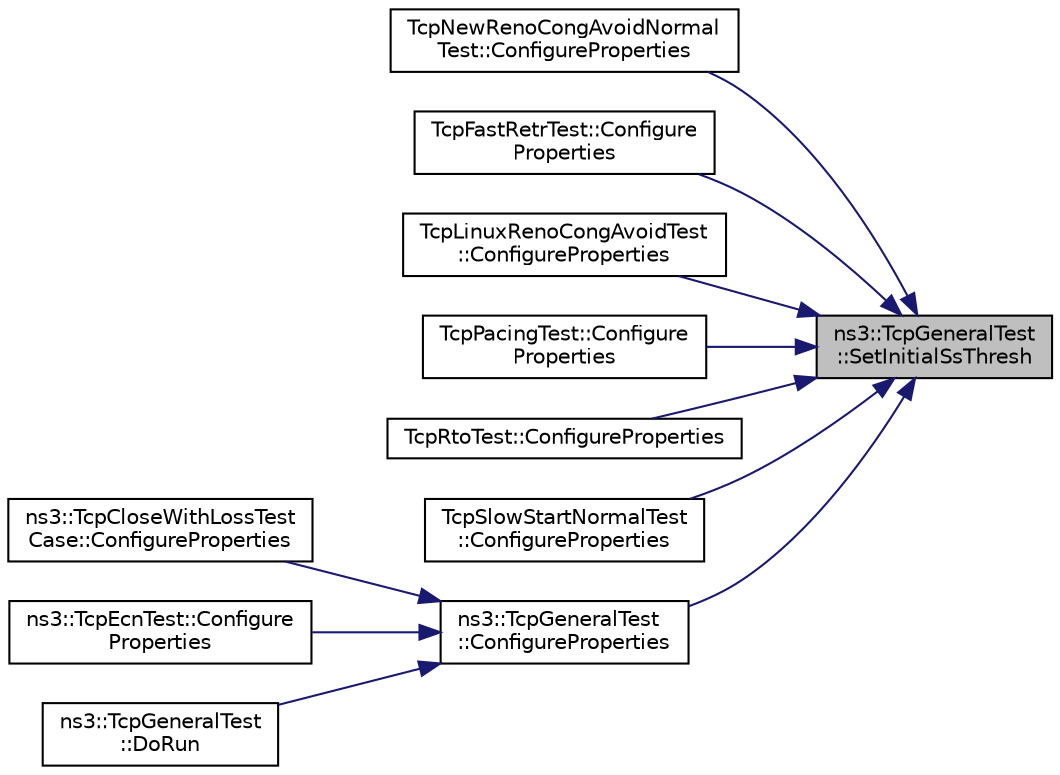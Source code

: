 digraph "ns3::TcpGeneralTest::SetInitialSsThresh"
{
 // LATEX_PDF_SIZE
  edge [fontname="Helvetica",fontsize="10",labelfontname="Helvetica",labelfontsize="10"];
  node [fontname="Helvetica",fontsize="10",shape=record];
  rankdir="RL";
  Node1 [label="ns3::TcpGeneralTest\l::SetInitialSsThresh",height=0.2,width=0.4,color="black", fillcolor="grey75", style="filled", fontcolor="black",tooltip="Forcefully set the initial ssthresh."];
  Node1 -> Node2 [dir="back",color="midnightblue",fontsize="10",style="solid",fontname="Helvetica"];
  Node2 [label="TcpNewRenoCongAvoidNormal\lTest::ConfigureProperties",height=0.2,width=0.4,color="black", fillcolor="white", style="filled",URL="$class_tcp_new_reno_cong_avoid_normal_test.html#a87b014a34cc1f1786736719d1616421b",tooltip="Change the configuration of the socket properties."];
  Node1 -> Node3 [dir="back",color="midnightblue",fontsize="10",style="solid",fontname="Helvetica"];
  Node3 [label="TcpFastRetrTest::Configure\lProperties",height=0.2,width=0.4,color="black", fillcolor="white", style="filled",URL="$class_tcp_fast_retr_test.html#ae5c620c13d9c1c567534aef6f0b5ed15",tooltip="Change the configuration of the socket properties."];
  Node1 -> Node4 [dir="back",color="midnightblue",fontsize="10",style="solid",fontname="Helvetica"];
  Node4 [label="TcpLinuxRenoCongAvoidTest\l::ConfigureProperties",height=0.2,width=0.4,color="black", fillcolor="white", style="filled",URL="$class_tcp_linux_reno_cong_avoid_test.html#abb30c8eaff76150589ce1394536b7f75",tooltip="Change the configuration of the socket properties."];
  Node1 -> Node5 [dir="back",color="midnightblue",fontsize="10",style="solid",fontname="Helvetica"];
  Node5 [label="TcpPacingTest::Configure\lProperties",height=0.2,width=0.4,color="black", fillcolor="white", style="filled",URL="$class_tcp_pacing_test.html#a415a062e3b86ca76efc0c47692926340",tooltip="Change the configuration of the socket properties."];
  Node1 -> Node6 [dir="back",color="midnightblue",fontsize="10",style="solid",fontname="Helvetica"];
  Node6 [label="TcpRtoTest::ConfigureProperties",height=0.2,width=0.4,color="black", fillcolor="white", style="filled",URL="$class_tcp_rto_test.html#ae777449b8b22f9ac512728584647e997",tooltip="Change the configuration of the socket properties."];
  Node1 -> Node7 [dir="back",color="midnightblue",fontsize="10",style="solid",fontname="Helvetica"];
  Node7 [label="TcpSlowStartNormalTest\l::ConfigureProperties",height=0.2,width=0.4,color="black", fillcolor="white", style="filled",URL="$class_tcp_slow_start_normal_test.html#ace9df69a13ac23204d57b6fb036e4af3",tooltip="Change the configuration of the socket properties."];
  Node1 -> Node8 [dir="back",color="midnightblue",fontsize="10",style="solid",fontname="Helvetica"];
  Node8 [label="ns3::TcpGeneralTest\l::ConfigureProperties",height=0.2,width=0.4,color="black", fillcolor="white", style="filled",URL="$classns3_1_1_tcp_general_test.html#a48b3f15add5cb4b3a9906bd5240e64be",tooltip="Change the configuration of the socket properties."];
  Node8 -> Node9 [dir="back",color="midnightblue",fontsize="10",style="solid",fontname="Helvetica"];
  Node9 [label="ns3::TcpCloseWithLossTest\lCase::ConfigureProperties",height=0.2,width=0.4,color="black", fillcolor="white", style="filled",URL="$classns3_1_1_tcp_close_with_loss_test_case.html#a39dec8af0b3a2ece657d19307428f990",tooltip="Change the configuration of the socket properties."];
  Node8 -> Node10 [dir="back",color="midnightblue",fontsize="10",style="solid",fontname="Helvetica"];
  Node10 [label="ns3::TcpEcnTest::Configure\lProperties",height=0.2,width=0.4,color="black", fillcolor="white", style="filled",URL="$classns3_1_1_tcp_ecn_test.html#a7927e117c88eb2e1b938bffc2d4e7ccd",tooltip="Change the configuration of the socket properties."];
  Node8 -> Node11 [dir="back",color="midnightblue",fontsize="10",style="solid",fontname="Helvetica"];
  Node11 [label="ns3::TcpGeneralTest\l::DoRun",height=0.2,width=0.4,color="black", fillcolor="white", style="filled",URL="$classns3_1_1_tcp_general_test.html#a79f00453e60b95fcf8d22757593f5ed3",tooltip="Execute the tcp test."];
}
